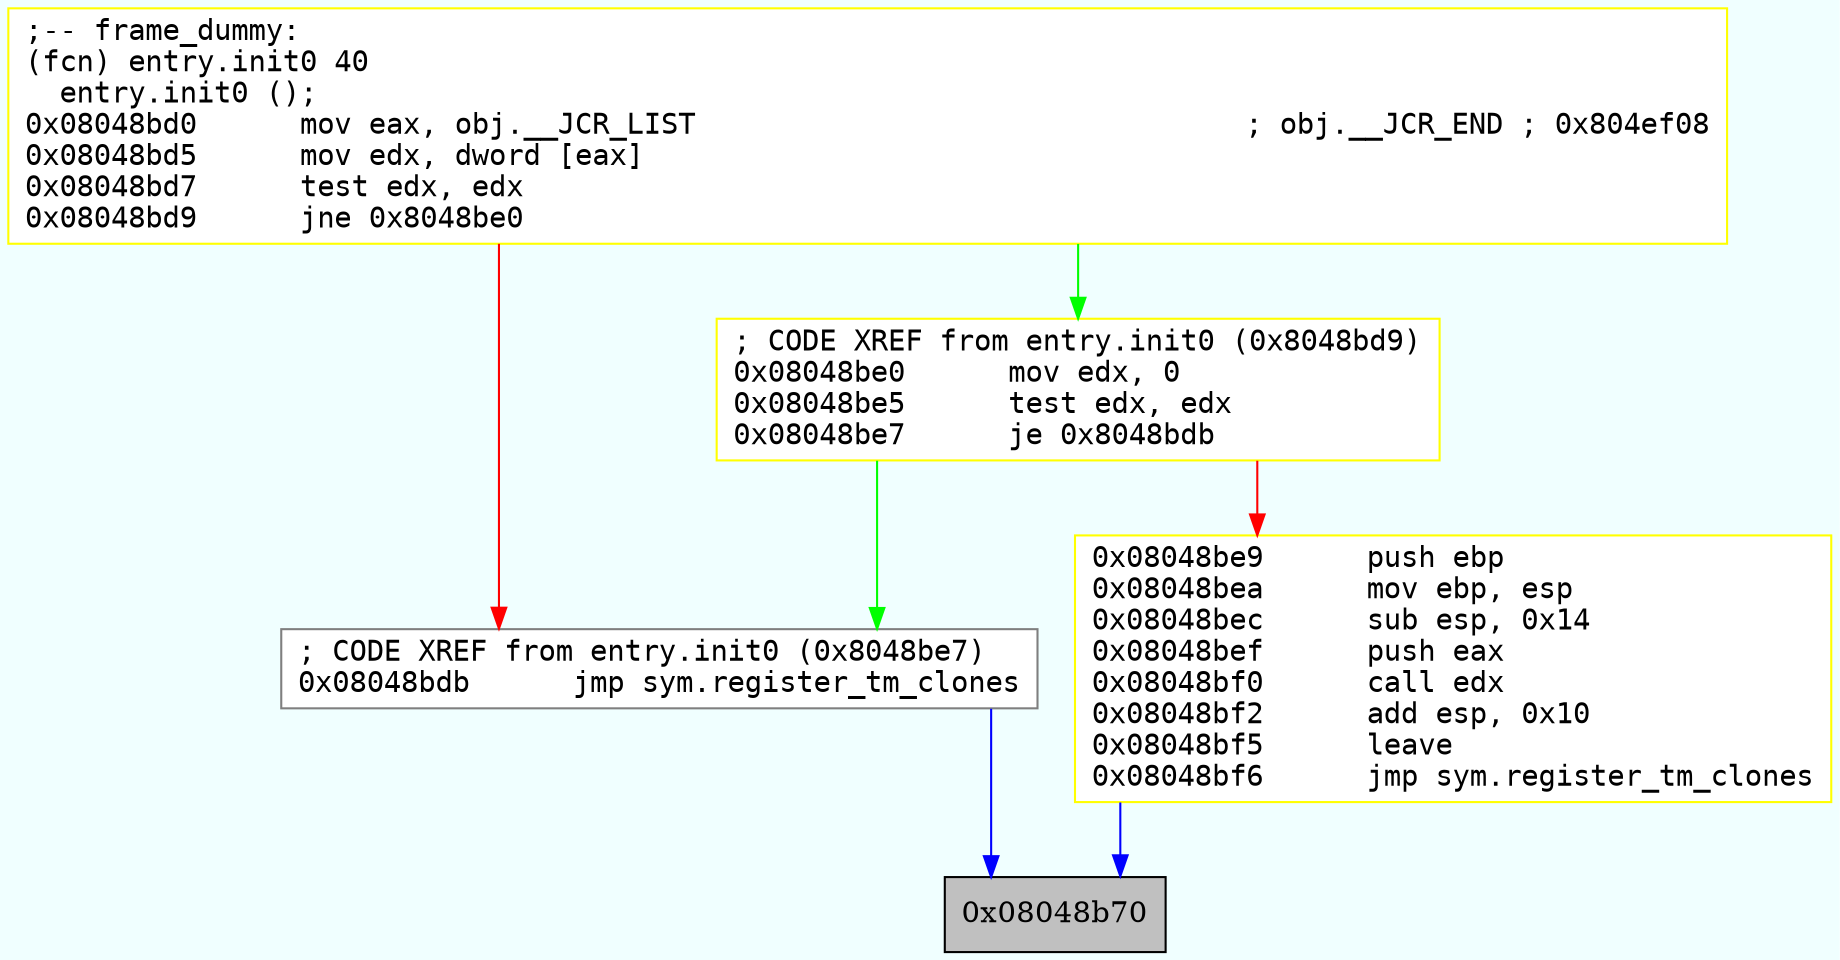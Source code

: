 digraph code {
	graph [bgcolor=azure fontsize=8 fontname="Courier" splines="ortho"];
	node [fillcolor=gray style=filled shape=box];
	edge [arrowhead="normal"];
	"0x08048bd0" -> "0x08048be0" [color="green"];
	"0x08048bd0" -> "0x08048bdb" [color="red"];
	"0x08048bd0" [URL="entry.init0/0x08048bd0", fillcolor="white",color="yellow", fontname="Courier",label=";-- frame_dummy:\l(fcn) entry.init0 40\l  entry.init0 ();\l0x08048bd0      mov eax, obj.__JCR_LIST                                ; obj.__JCR_END ; 0x804ef08\l0x08048bd5      mov edx, dword [eax]\l0x08048bd7      test edx, edx\l0x08048bd9      jne 0x8048be0\l"]
	"0x08048bdb" -> "0x08048b70" [color="blue"];
	"0x08048bdb" [URL="entry.init0/0x08048bdb", fillcolor="white",color="#7f7f7f", fontname="Courier",label="; CODE XREF from entry.init0 (0x8048be7)\l0x08048bdb      jmp sym.register_tm_clones\l"]
	"0x08048be0" -> "0x08048bdb" [color="green"];
	"0x08048be0" -> "0x08048be9" [color="red"];
	"0x08048be0" [URL="entry.init0/0x08048be0", fillcolor="white",color="yellow", fontname="Courier",label="; CODE XREF from entry.init0 (0x8048bd9)\l0x08048be0      mov edx, 0\l0x08048be5      test edx, edx\l0x08048be7      je 0x8048bdb\l"]
	"0x08048be9" -> "0x08048b70" [color="blue"];
	"0x08048be9" [URL="entry.init0/0x08048be9", fillcolor="white",color="yellow", fontname="Courier",label="0x08048be9      push ebp\l0x08048bea      mov ebp, esp\l0x08048bec      sub esp, 0x14\l0x08048bef      push eax\l0x08048bf0      call edx\l0x08048bf2      add esp, 0x10\l0x08048bf5      leave\l0x08048bf6      jmp sym.register_tm_clones\l"]
}
